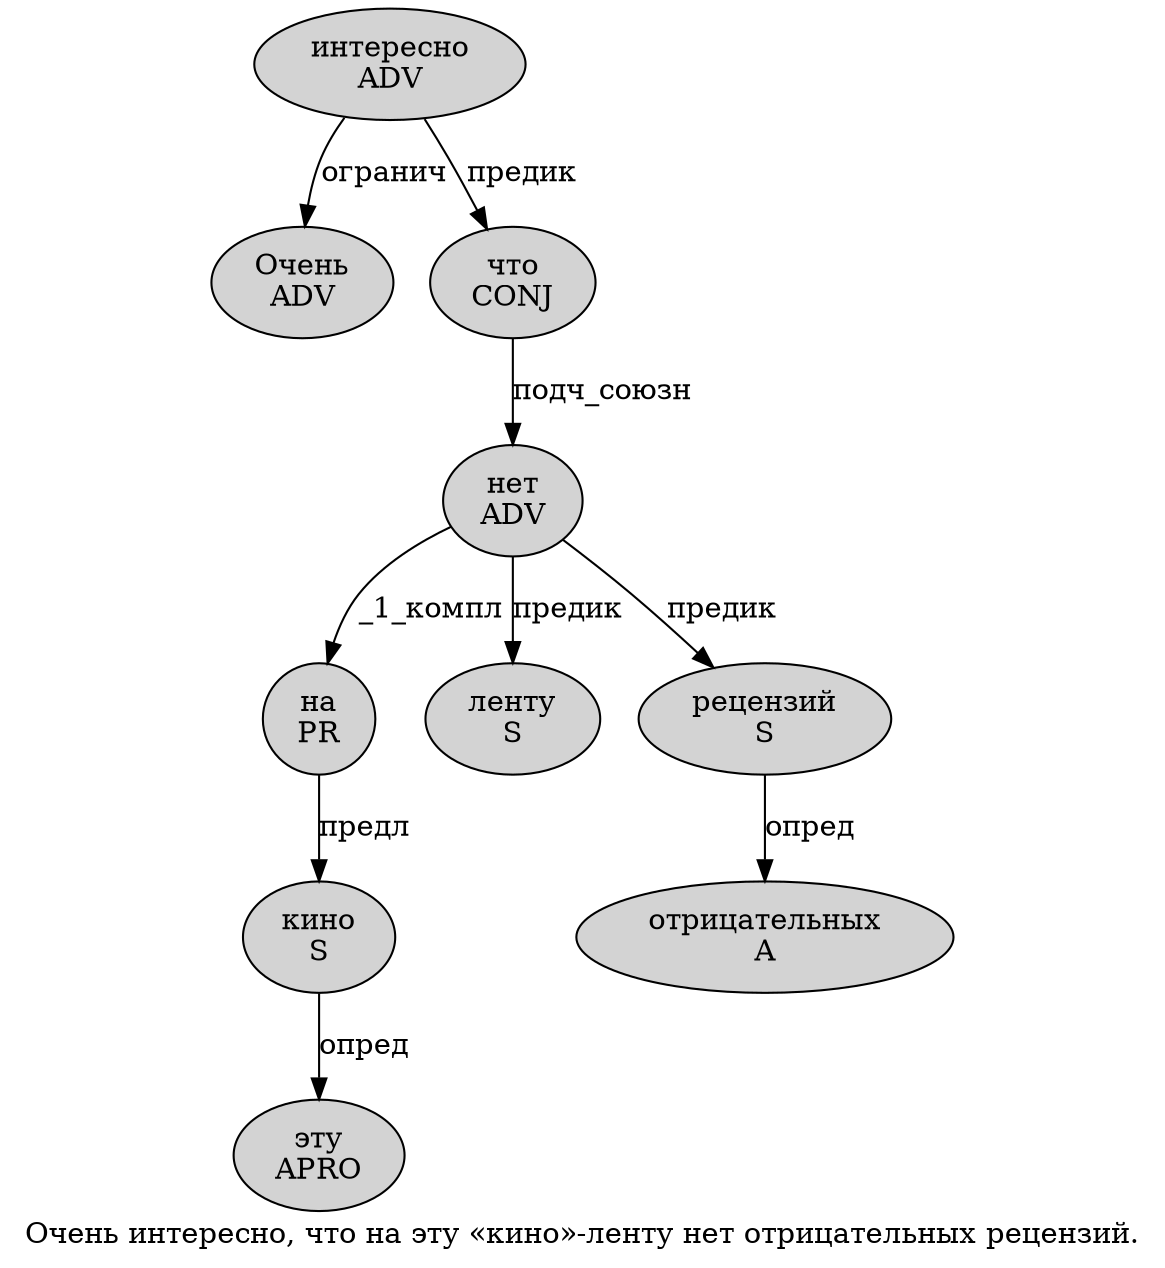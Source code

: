 digraph SENTENCE_3032 {
	graph [label="Очень интересно, что на эту «кино»-ленту нет отрицательных рецензий."]
	node [style=filled]
		0 [label="Очень
ADV" color="" fillcolor=lightgray penwidth=1 shape=ellipse]
		1 [label="интересно
ADV" color="" fillcolor=lightgray penwidth=1 shape=ellipse]
		3 [label="что
CONJ" color="" fillcolor=lightgray penwidth=1 shape=ellipse]
		4 [label="на
PR" color="" fillcolor=lightgray penwidth=1 shape=ellipse]
		5 [label="эту
APRO" color="" fillcolor=lightgray penwidth=1 shape=ellipse]
		7 [label="кино
S" color="" fillcolor=lightgray penwidth=1 shape=ellipse]
		10 [label="ленту
S" color="" fillcolor=lightgray penwidth=1 shape=ellipse]
		11 [label="нет
ADV" color="" fillcolor=lightgray penwidth=1 shape=ellipse]
		12 [label="отрицательных
A" color="" fillcolor=lightgray penwidth=1 shape=ellipse]
		13 [label="рецензий
S" color="" fillcolor=lightgray penwidth=1 shape=ellipse]
			4 -> 7 [label="предл"]
			1 -> 0 [label="огранич"]
			1 -> 3 [label="предик"]
			13 -> 12 [label="опред"]
			3 -> 11 [label="подч_союзн"]
			7 -> 5 [label="опред"]
			11 -> 4 [label="_1_компл"]
			11 -> 10 [label="предик"]
			11 -> 13 [label="предик"]
}